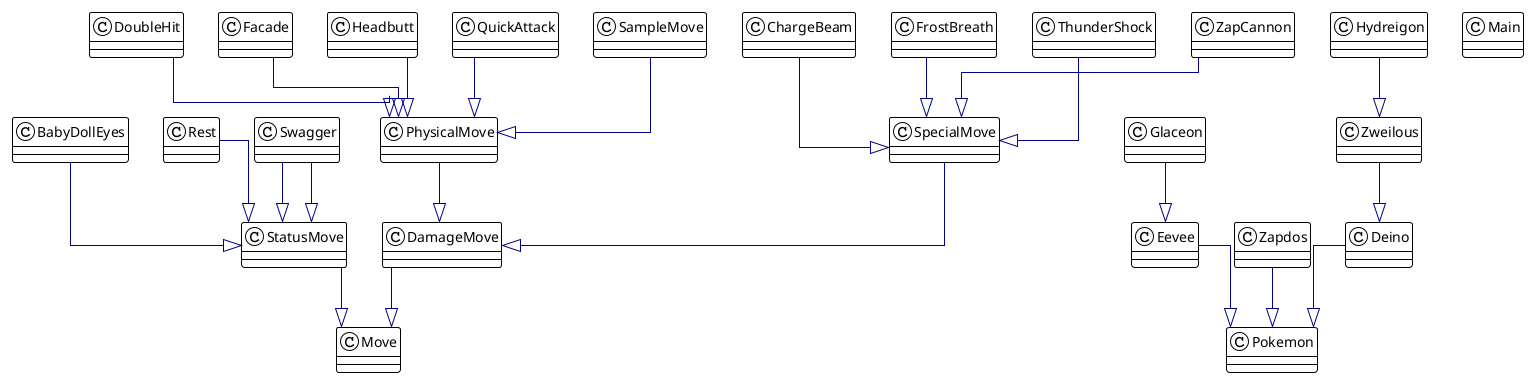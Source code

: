 @startuml

!theme plain
top to bottom direction
skinparam linetype ortho

class BabyDollEyes
class ChargeBeam
class DamageMove
class Deino
class DoubleHit
class Eevee
class Facade
class FrostBreath
class Glaceon
class Headbutt
class Hydreigon
class Main
class Move
class PhysicalMove
class Pokemon
class QuickAttack
class Rest
class SampleMove
class SpecialMove
class StatusMove
class Swagger
class Swagger
class ThunderShock
class ZapCannon
class Zapdos
class Zweilous

BabyDollEyes  -[#000082,plain]-^  StatusMove   
ChargeBeam    -[#000082,plain]-^  SpecialMove  
DamageMove    -[#000082,plain]-^  Move         
Deino         -[#000082,plain]-^  Pokemon      
DoubleHit     -[#000082,plain]-^  PhysicalMove 
Eevee         -[#000082,plain]-^  Pokemon      
Facade        -[#000082,plain]-^  PhysicalMove 
FrostBreath   -[#000082,plain]-^  SpecialMove  
Glaceon       -[#000082,plain]-^  Eevee        
Headbutt      -[#000082,plain]-^  PhysicalMove 
Hydreigon     -[#000082,plain]-^  Zweilous     
PhysicalMove  -[#000082,plain]-^  DamageMove   
QuickAttack   -[#000082,plain]-^  PhysicalMove 
Rest          -[#000082,plain]-^  StatusMove   
SampleMove    -[#000082,plain]-^  PhysicalMove 
SpecialMove   -[#000082,plain]-^  DamageMove   
StatusMove    -[#000082,plain]-^  Move         
Swagger       -[#000082,plain]-^  StatusMove   
Swagger       -[#000082,plain]-^  StatusMove   
ThunderShock  -[#000082,plain]-^  SpecialMove  
ZapCannon     -[#000082,plain]-^  SpecialMove  
Zapdos        -[#000082,plain]-^  Pokemon      
Zweilous      -[#000082,plain]-^  Deino        
@enduml
